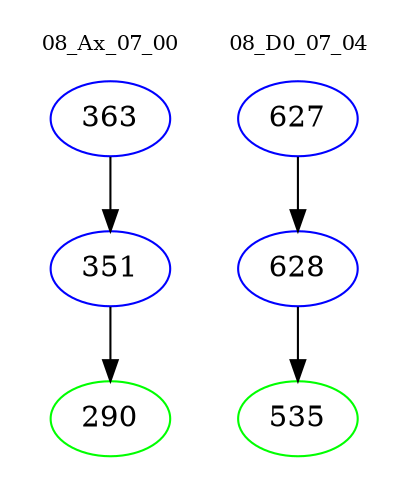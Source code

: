 digraph{
subgraph cluster_0 {
color = white
label = "08_Ax_07_00";
fontsize=10;
T0_363 [label="363", color="blue"]
T0_363 -> T0_351 [color="black"]
T0_351 [label="351", color="blue"]
T0_351 -> T0_290 [color="black"]
T0_290 [label="290", color="green"]
}
subgraph cluster_1 {
color = white
label = "08_D0_07_04";
fontsize=10;
T1_627 [label="627", color="blue"]
T1_627 -> T1_628 [color="black"]
T1_628 [label="628", color="blue"]
T1_628 -> T1_535 [color="black"]
T1_535 [label="535", color="green"]
}
}
